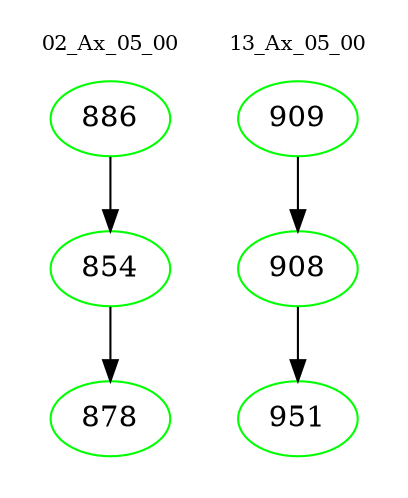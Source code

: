 digraph{
subgraph cluster_0 {
color = white
label = "02_Ax_05_00";
fontsize=10;
T0_886 [label="886", color="green"]
T0_886 -> T0_854 [color="black"]
T0_854 [label="854", color="green"]
T0_854 -> T0_878 [color="black"]
T0_878 [label="878", color="green"]
}
subgraph cluster_1 {
color = white
label = "13_Ax_05_00";
fontsize=10;
T1_909 [label="909", color="green"]
T1_909 -> T1_908 [color="black"]
T1_908 [label="908", color="green"]
T1_908 -> T1_951 [color="black"]
T1_951 [label="951", color="green"]
}
}

